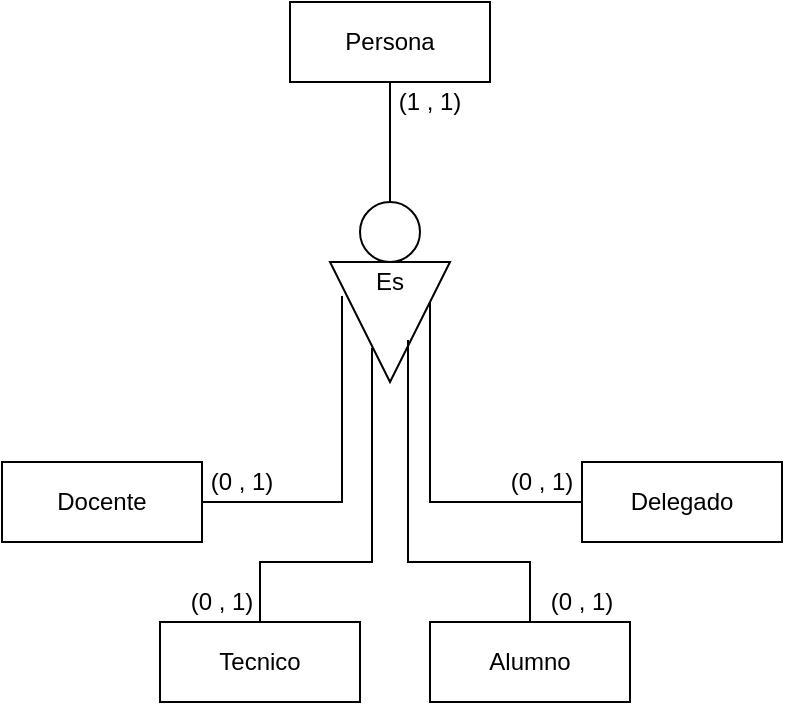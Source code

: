 <mxfile version="13.7.9" type="device"><diagram id="flVpI8_MYHIvjD6M8Vg3" name="Página-1"><mxGraphModel dx="1086" dy="806" grid="1" gridSize="10" guides="1" tooltips="1" connect="1" arrows="1" fold="1" page="1" pageScale="1" pageWidth="827" pageHeight="1169" math="0" shadow="0"><root><mxCell id="0"/><mxCell id="1" parent="0"/><mxCell id="ClZK8eUJXEZod87pkLUT-1" style="edgeStyle=orthogonalEdgeStyle;rounded=0;orthogonalLoop=1;jettySize=auto;html=1;endArrow=none;endFill=0;" edge="1" parent="1" source="ClZK8eUJXEZod87pkLUT-2" target="ClZK8eUJXEZod87pkLUT-11"><mxGeometry relative="1" as="geometry"/></mxCell><mxCell id="ClZK8eUJXEZod87pkLUT-2" value="Persona" style="whiteSpace=wrap;html=1;align=center;" vertex="1" parent="1"><mxGeometry x="364" y="160" width="100" height="40" as="geometry"/></mxCell><mxCell id="ClZK8eUJXEZod87pkLUT-3" value="" style="triangle;whiteSpace=wrap;html=1;dashed=0;direction=south;" vertex="1" parent="1"><mxGeometry x="384" y="290" width="60" height="60" as="geometry"/></mxCell><mxCell id="ClZK8eUJXEZod87pkLUT-4" value="Es" style="text;html=1;strokeColor=none;fillColor=none;align=center;verticalAlign=middle;whiteSpace=wrap;rounded=0;" vertex="1" parent="1"><mxGeometry x="394" y="290" width="40" height="20" as="geometry"/></mxCell><mxCell id="ClZK8eUJXEZod87pkLUT-18" style="edgeStyle=orthogonalEdgeStyle;rounded=0;orthogonalLoop=1;jettySize=auto;html=1;entryX=0.717;entryY=0.65;entryDx=0;entryDy=0;entryPerimeter=0;endArrow=none;endFill=0;" edge="1" parent="1" source="ClZK8eUJXEZod87pkLUT-6" target="ClZK8eUJXEZod87pkLUT-3"><mxGeometry relative="1" as="geometry"><Array as="points"><mxPoint x="349" y="440"/><mxPoint x="405" y="440"/></Array></mxGeometry></mxCell><mxCell id="ClZK8eUJXEZod87pkLUT-6" value="Tecnico" style="whiteSpace=wrap;html=1;align=center;" vertex="1" parent="1"><mxGeometry x="299" y="470" width="100" height="40" as="geometry"/></mxCell><mxCell id="ClZK8eUJXEZod87pkLUT-17" style="edgeStyle=orthogonalEdgeStyle;rounded=0;orthogonalLoop=1;jettySize=auto;html=1;entryX=0.283;entryY=0.9;entryDx=0;entryDy=0;endArrow=none;endFill=0;entryPerimeter=0;" edge="1" parent="1" source="ClZK8eUJXEZod87pkLUT-8" target="ClZK8eUJXEZod87pkLUT-3"><mxGeometry relative="1" as="geometry"/></mxCell><mxCell id="ClZK8eUJXEZod87pkLUT-8" value="Docente" style="whiteSpace=wrap;html=1;align=center;" vertex="1" parent="1"><mxGeometry x="220" y="390" width="100" height="40" as="geometry"/></mxCell><mxCell id="ClZK8eUJXEZod87pkLUT-20" style="edgeStyle=orthogonalEdgeStyle;rounded=0;orthogonalLoop=1;jettySize=auto;html=1;entryX=0.65;entryY=0.35;entryDx=0;entryDy=0;entryPerimeter=0;endArrow=none;endFill=0;" edge="1" parent="1" source="ClZK8eUJXEZod87pkLUT-10" target="ClZK8eUJXEZod87pkLUT-3"><mxGeometry relative="1" as="geometry"><Array as="points"><mxPoint x="484" y="440"/><mxPoint x="423" y="440"/></Array></mxGeometry></mxCell><mxCell id="ClZK8eUJXEZod87pkLUT-10" value="Alumno" style="whiteSpace=wrap;html=1;align=center;" vertex="1" parent="1"><mxGeometry x="434" y="470" width="100" height="40" as="geometry"/></mxCell><mxCell id="ClZK8eUJXEZod87pkLUT-11" value="" style="shape=ellipse;html=1;dashed=0;whitespace=wrap;aspect=fixed;perimeter=ellipsePerimeter;" vertex="1" parent="1"><mxGeometry x="399" y="260" width="30" height="30" as="geometry"/></mxCell><mxCell id="ClZK8eUJXEZod87pkLUT-12" value="(1 , 1)" style="text;html=1;strokeColor=none;fillColor=none;align=center;verticalAlign=middle;whiteSpace=wrap;rounded=0;" vertex="1" parent="1"><mxGeometry x="414" y="200" width="40" height="20" as="geometry"/></mxCell><mxCell id="ClZK8eUJXEZod87pkLUT-13" value="(0 , 1)" style="text;html=1;strokeColor=none;fillColor=none;align=center;verticalAlign=middle;whiteSpace=wrap;rounded=0;" vertex="1" parent="1"><mxGeometry x="490" y="450" width="40" height="20" as="geometry"/></mxCell><mxCell id="ClZK8eUJXEZod87pkLUT-14" value="(0 , 1)" style="text;html=1;strokeColor=none;fillColor=none;align=center;verticalAlign=middle;whiteSpace=wrap;rounded=0;" vertex="1" parent="1"><mxGeometry x="310" y="450" width="40" height="20" as="geometry"/></mxCell><mxCell id="ClZK8eUJXEZod87pkLUT-15" value="(0 , 1)" style="text;html=1;strokeColor=none;fillColor=none;align=center;verticalAlign=middle;whiteSpace=wrap;rounded=0;" vertex="1" parent="1"><mxGeometry x="320" y="390" width="40" height="20" as="geometry"/></mxCell><mxCell id="ClZK8eUJXEZod87pkLUT-19" style="edgeStyle=orthogonalEdgeStyle;rounded=0;orthogonalLoop=1;jettySize=auto;html=1;entryX=1;entryY=1;entryDx=0;entryDy=0;endArrow=none;endFill=0;" edge="1" parent="1" source="ClZK8eUJXEZod87pkLUT-16" target="ClZK8eUJXEZod87pkLUT-4"><mxGeometry relative="1" as="geometry"/></mxCell><mxCell id="ClZK8eUJXEZod87pkLUT-16" value="Delegado" style="whiteSpace=wrap;html=1;align=center;" vertex="1" parent="1"><mxGeometry x="510" y="390" width="100" height="40" as="geometry"/></mxCell><mxCell id="ClZK8eUJXEZod87pkLUT-21" value="(0 , 1)" style="text;html=1;strokeColor=none;fillColor=none;align=center;verticalAlign=middle;whiteSpace=wrap;rounded=0;" vertex="1" parent="1"><mxGeometry x="470" y="390" width="40" height="20" as="geometry"/></mxCell></root></mxGraphModel></diagram></mxfile>